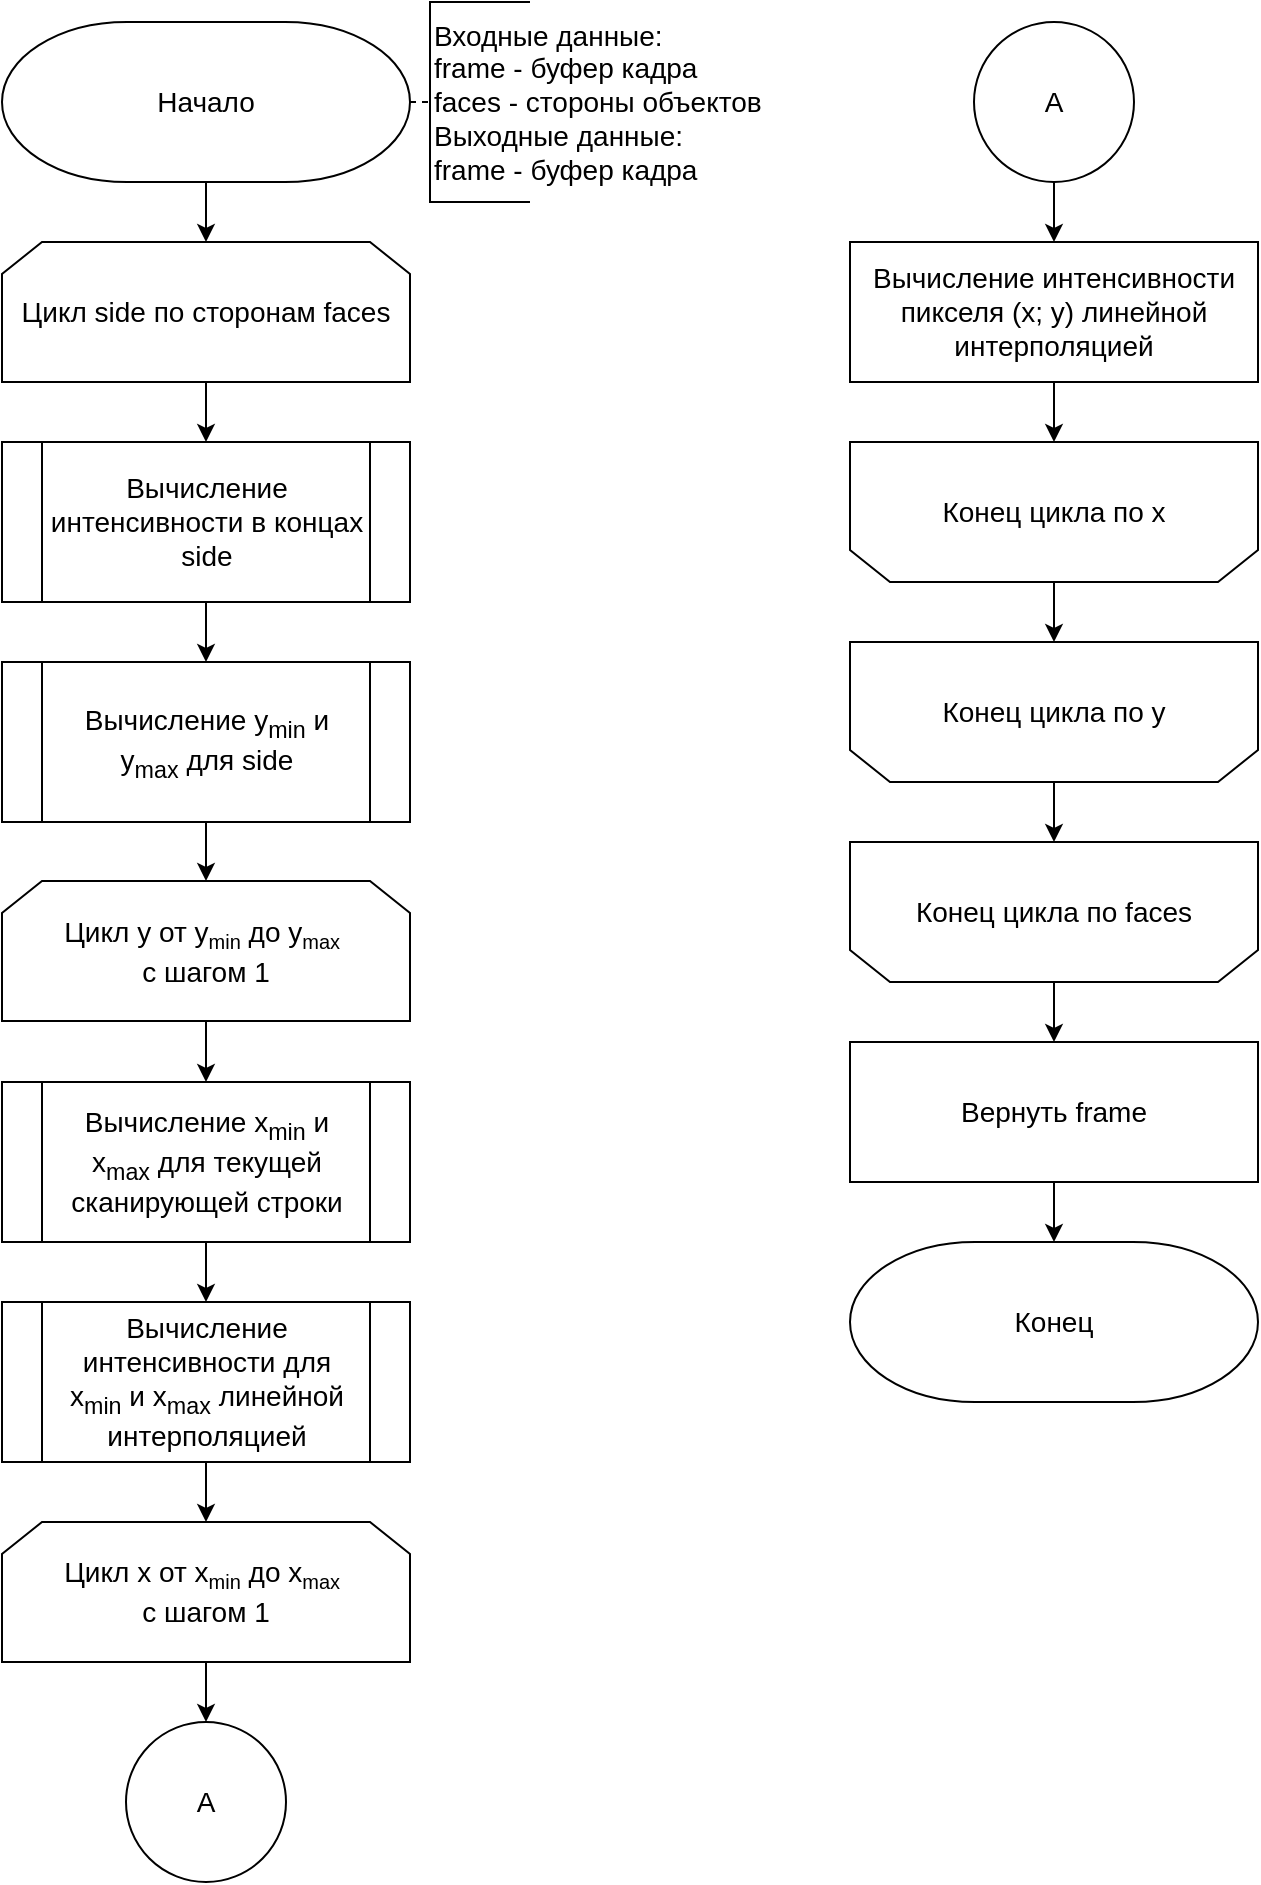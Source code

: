 <mxfile>
    <diagram id="rFklCmR-1QRks_YSWr6z" name="Страница 1">
        <mxGraphModel dx="1216" dy="655" grid="1" gridSize="10" guides="1" tooltips="1" connect="1" arrows="1" fold="1" page="1" pageScale="1" pageWidth="827" pageHeight="1169" math="0" shadow="0">
            <root>
                <mxCell id="0"/>
                <mxCell id="1" parent="0"/>
                <mxCell id="2" style="edgeStyle=none;html=1;exitX=0.5;exitY=1;exitDx=0;exitDy=0;exitPerimeter=0;entryX=0.5;entryY=0;entryDx=0;entryDy=0;strokeWidth=1;" edge="1" parent="1" source="3" target="11">
                    <mxGeometry relative="1" as="geometry">
                        <mxPoint x="138" y="130" as="targetPoint"/>
                    </mxGeometry>
                </mxCell>
                <mxCell id="3" value="&lt;font style=&quot;font-size: 14px;&quot;&gt;Начало&lt;/font&gt;" style="strokeWidth=1;html=1;shape=mxgraph.flowchart.terminator;whiteSpace=wrap;" vertex="1" parent="1">
                    <mxGeometry x="36" y="20" width="204" height="80" as="geometry"/>
                </mxCell>
                <mxCell id="4" value="&lt;font style=&quot;font-size: 14px;&quot;&gt;&lt;span style=&quot;&quot;&gt;Входные данные:&lt;/span&gt;&lt;br&gt;frame - буфер кадра&lt;br&gt;faces - стороны объектов&lt;br&gt;Выходные данные:&lt;br&gt;frame - буфер кадра&lt;br&gt;&lt;/font&gt;" style="strokeWidth=1;html=1;shape=mxgraph.flowchart.annotation_1;align=left;pointerEvents=1;" vertex="1" parent="1">
                    <mxGeometry x="250" y="10" width="50" height="100" as="geometry"/>
                </mxCell>
                <mxCell id="5" value="" style="endArrow=none;dashed=1;html=1;rounded=0;entryX=0;entryY=0.5;entryDx=0;entryDy=0;entryPerimeter=0;exitX=1;exitY=0.5;exitDx=0;exitDy=0;exitPerimeter=0;strokeWidth=1;" edge="1" parent="1" source="3" target="4">
                    <mxGeometry width="50" height="50" relative="1" as="geometry">
                        <mxPoint x="114" y="200" as="sourcePoint"/>
                        <mxPoint x="164" y="150" as="targetPoint"/>
                    </mxGeometry>
                </mxCell>
                <mxCell id="10" style="edgeStyle=none;html=1;exitX=0.5;exitY=1;exitDx=0;exitDy=0;entryX=0.5;entryY=0;entryDx=0;entryDy=0;strokeWidth=1;" edge="1" parent="1" source="11">
                    <mxGeometry relative="1" as="geometry">
                        <mxPoint x="138" y="230" as="targetPoint"/>
                    </mxGeometry>
                </mxCell>
                <mxCell id="11" value="&lt;span style=&quot;font-size: 14px;&quot;&gt;Цикл side по сторонам faces&lt;/span&gt;" style="shape=loopLimit;whiteSpace=wrap;html=1;strokeWidth=1;" vertex="1" parent="1">
                    <mxGeometry x="36" y="130" width="204" height="70" as="geometry"/>
                </mxCell>
                <mxCell id="16" value="&lt;font style=&quot;font-size: 14px;&quot;&gt;A&lt;/font&gt;" style="ellipse;whiteSpace=wrap;html=1;aspect=fixed;strokeWidth=1;" vertex="1" parent="1">
                    <mxGeometry x="98" y="870" width="80" height="80" as="geometry"/>
                </mxCell>
                <mxCell id="19" style="edgeStyle=none;html=1;exitX=0.5;exitY=1;exitDx=0;exitDy=0;entryX=0.5;entryY=0;entryDx=0;entryDy=0;fontSize=14;" edge="1" parent="1" source="17" target="18">
                    <mxGeometry relative="1" as="geometry"/>
                </mxCell>
                <mxCell id="17" value="&lt;font style=&quot;font-size: 14px;&quot;&gt;Вычисление интенсивности в концах side&lt;br&gt;&lt;/font&gt;" style="shape=process;whiteSpace=wrap;html=1;backgroundOutline=1;" vertex="1" parent="1">
                    <mxGeometry x="36" y="230" width="204" height="80" as="geometry"/>
                </mxCell>
                <mxCell id="21" style="edgeStyle=none;html=1;exitX=0.5;exitY=1;exitDx=0;exitDy=0;entryX=0.5;entryY=0;entryDx=0;entryDy=0;fontSize=14;" edge="1" parent="1" source="18" target="20">
                    <mxGeometry relative="1" as="geometry"/>
                </mxCell>
                <mxCell id="18" value="&lt;font style=&quot;font-size: 14px;&quot;&gt;Вычисление y&lt;sub&gt;min&lt;/sub&gt; и y&lt;sub&gt;max&lt;/sub&gt;&amp;nbsp;для side&lt;/font&gt;&lt;font style=&quot;&quot;&gt;&lt;br&gt;&lt;/font&gt;" style="shape=process;whiteSpace=wrap;html=1;backgroundOutline=1;" vertex="1" parent="1">
                    <mxGeometry x="36" y="340" width="204" height="80" as="geometry"/>
                </mxCell>
                <mxCell id="23" style="edgeStyle=none;html=1;exitX=0.5;exitY=1;exitDx=0;exitDy=0;entryX=0.5;entryY=0;entryDx=0;entryDy=0;fontSize=14;" edge="1" parent="1" source="20" target="22">
                    <mxGeometry relative="1" as="geometry"/>
                </mxCell>
                <mxCell id="20" value="&lt;span style=&quot;font-size: 14px;&quot;&gt;Цикл y от&amp;nbsp;&lt;/span&gt;&lt;span style=&quot;font-size: 14px;&quot;&gt;y&lt;/span&gt;&lt;sub style=&quot;border-color: var(--border-color);&quot;&gt;min&lt;/sub&gt;&lt;span style=&quot;font-size: 14px;&quot;&gt;&amp;nbsp;до y&lt;/span&gt;&lt;sub style=&quot;border-color: var(--border-color);&quot;&gt;max&lt;/sub&gt;&lt;span style=&quot;font-size: 14px;&quot;&gt;&amp;nbsp;&lt;br&gt;с шагом 1&lt;/span&gt;" style="shape=loopLimit;whiteSpace=wrap;html=1;strokeWidth=1;" vertex="1" parent="1">
                    <mxGeometry x="36" y="449.5" width="204" height="70" as="geometry"/>
                </mxCell>
                <mxCell id="25" style="edgeStyle=none;html=1;exitX=0.5;exitY=1;exitDx=0;exitDy=0;entryX=0.5;entryY=0;entryDx=0;entryDy=0;fontSize=14;" edge="1" parent="1" source="22" target="24">
                    <mxGeometry relative="1" as="geometry"/>
                </mxCell>
                <mxCell id="22" value="&lt;font style=&quot;font-size: 14px;&quot;&gt;Вычисление x&lt;sub&gt;min&lt;/sub&gt; и x&lt;sub&gt;max&lt;/sub&gt;&amp;nbsp;для текущей сканирующей строки&lt;/font&gt;&lt;font style=&quot;&quot;&gt;&lt;br&gt;&lt;/font&gt;" style="shape=process;whiteSpace=wrap;html=1;backgroundOutline=1;" vertex="1" parent="1">
                    <mxGeometry x="36" y="550" width="204" height="80" as="geometry"/>
                </mxCell>
                <mxCell id="27" style="edgeStyle=none;html=1;exitX=0.5;exitY=1;exitDx=0;exitDy=0;entryX=0.5;entryY=0;entryDx=0;entryDy=0;fontSize=14;" edge="1" parent="1" source="24" target="26">
                    <mxGeometry relative="1" as="geometry"/>
                </mxCell>
                <mxCell id="24" value="&lt;font style=&quot;font-size: 14px;&quot;&gt;Вычисление интенсивности для x&lt;sub style=&quot;border-color: var(--border-color);&quot;&gt;min&lt;/sub&gt;&amp;nbsp;и x&lt;sub style=&quot;border-color: var(--border-color);&quot;&gt;max&lt;/sub&gt;&amp;nbsp;линейной интерполяцией&lt;br&gt;&lt;/font&gt;" style="shape=process;whiteSpace=wrap;html=1;backgroundOutline=1;" vertex="1" parent="1">
                    <mxGeometry x="36" y="660" width="204" height="80" as="geometry"/>
                </mxCell>
                <mxCell id="31" style="edgeStyle=none;html=1;exitX=0.5;exitY=1;exitDx=0;exitDy=0;entryX=0.5;entryY=0;entryDx=0;entryDy=0;fontSize=14;" edge="1" parent="1" source="26" target="16">
                    <mxGeometry relative="1" as="geometry"/>
                </mxCell>
                <mxCell id="26" value="&lt;span style=&quot;font-size: 14px;&quot;&gt;Цикл x от x&lt;/span&gt;&lt;sub style=&quot;border-color: var(--border-color);&quot;&gt;min&lt;/sub&gt;&lt;span style=&quot;font-size: 14px;&quot;&gt;&amp;nbsp;до x&lt;/span&gt;&lt;sub style=&quot;border-color: var(--border-color);&quot;&gt;max&lt;/sub&gt;&lt;span style=&quot;font-size: 14px;&quot;&gt;&amp;nbsp;&lt;br&gt;с шагом 1&lt;/span&gt;" style="shape=loopLimit;whiteSpace=wrap;html=1;strokeWidth=1;" vertex="1" parent="1">
                    <mxGeometry x="36" y="770" width="204" height="70" as="geometry"/>
                </mxCell>
                <mxCell id="35" style="edgeStyle=none;html=1;exitX=0.5;exitY=1;exitDx=0;exitDy=0;entryX=0.5;entryY=1;entryDx=0;entryDy=0;fontSize=14;" edge="1" parent="1" source="29" target="34">
                    <mxGeometry relative="1" as="geometry"/>
                </mxCell>
                <mxCell id="29" value="&lt;span style=&quot;font-size: 14px;&quot;&gt;Вычисление интенсивности пикселя (x; y)&lt;/span&gt;&lt;span style=&quot;font-size: 14px;&quot;&gt;&amp;nbsp;линейной интерполяцией&lt;/span&gt;&lt;span style=&quot;font-size: 14px;&quot;&gt;&lt;br&gt;&lt;/span&gt;" style="rounded=0;whiteSpace=wrap;html=1;strokeWidth=1;" vertex="1" parent="1">
                    <mxGeometry x="460" y="130" width="204" height="70" as="geometry"/>
                </mxCell>
                <mxCell id="33" style="edgeStyle=none;html=1;exitX=0.5;exitY=1;exitDx=0;exitDy=0;entryX=0.5;entryY=0;entryDx=0;entryDy=0;fontSize=14;" edge="1" parent="1" source="32" target="29">
                    <mxGeometry relative="1" as="geometry"/>
                </mxCell>
                <mxCell id="32" value="&lt;font style=&quot;font-size: 14px;&quot;&gt;A&lt;/font&gt;" style="ellipse;whiteSpace=wrap;html=1;aspect=fixed;strokeWidth=1;" vertex="1" parent="1">
                    <mxGeometry x="522" y="20" width="80" height="80" as="geometry"/>
                </mxCell>
                <mxCell id="42" style="edgeStyle=none;html=1;exitX=0.5;exitY=0;exitDx=0;exitDy=0;entryX=0.5;entryY=1;entryDx=0;entryDy=0;fontSize=14;" edge="1" parent="1" source="34" target="36">
                    <mxGeometry relative="1" as="geometry"/>
                </mxCell>
                <mxCell id="34" value="&lt;span style=&quot;font-size: 14px;&quot;&gt;Конец цикла по x&lt;/span&gt;" style="shape=loopLimit;whiteSpace=wrap;html=1;strokeWidth=1;direction=west;" vertex="1" parent="1">
                    <mxGeometry x="460" y="230" width="204" height="70" as="geometry"/>
                </mxCell>
                <mxCell id="43" style="edgeStyle=none;html=1;exitX=0.5;exitY=0;exitDx=0;exitDy=0;fontSize=14;entryX=0.5;entryY=1;entryDx=0;entryDy=0;" edge="1" parent="1" source="36" target="37">
                    <mxGeometry relative="1" as="geometry"/>
                </mxCell>
                <mxCell id="36" value="&lt;span style=&quot;font-size: 14px;&quot;&gt;Конец цикла по y&lt;/span&gt;" style="shape=loopLimit;whiteSpace=wrap;html=1;strokeWidth=1;direction=west;" vertex="1" parent="1">
                    <mxGeometry x="460" y="330" width="204" height="70" as="geometry"/>
                </mxCell>
                <mxCell id="44" style="edgeStyle=none;html=1;exitX=0.5;exitY=0;exitDx=0;exitDy=0;entryX=0.5;entryY=0;entryDx=0;entryDy=0;fontSize=14;" edge="1" parent="1" source="37" target="40">
                    <mxGeometry relative="1" as="geometry"/>
                </mxCell>
                <mxCell id="37" value="&lt;span style=&quot;font-size: 14px;&quot;&gt;Конец цикла по faces&lt;/span&gt;" style="shape=loopLimit;whiteSpace=wrap;html=1;strokeWidth=1;direction=west;" vertex="1" parent="1">
                    <mxGeometry x="460" y="430" width="204" height="70" as="geometry"/>
                </mxCell>
                <mxCell id="45" style="edgeStyle=none;html=1;exitX=0.5;exitY=1;exitDx=0;exitDy=0;entryX=0.5;entryY=0;entryDx=0;entryDy=0;entryPerimeter=0;fontSize=14;" edge="1" parent="1" source="40" target="41">
                    <mxGeometry relative="1" as="geometry"/>
                </mxCell>
                <mxCell id="40" value="&lt;span style=&quot;font-size: 14px;&quot;&gt;Вернуть frame&lt;/span&gt;&lt;span style=&quot;font-size: 14px;&quot;&gt;&lt;br&gt;&lt;/span&gt;" style="rounded=0;whiteSpace=wrap;html=1;strokeWidth=1;" vertex="1" parent="1">
                    <mxGeometry x="460" y="530" width="204" height="70" as="geometry"/>
                </mxCell>
                <mxCell id="41" value="&lt;span style=&quot;font-size: 14px;&quot;&gt;Конец&lt;/span&gt;" style="strokeWidth=1;html=1;shape=mxgraph.flowchart.terminator;whiteSpace=wrap;" vertex="1" parent="1">
                    <mxGeometry x="460" y="630" width="204" height="80" as="geometry"/>
                </mxCell>
            </root>
        </mxGraphModel>
    </diagram>
</mxfile>